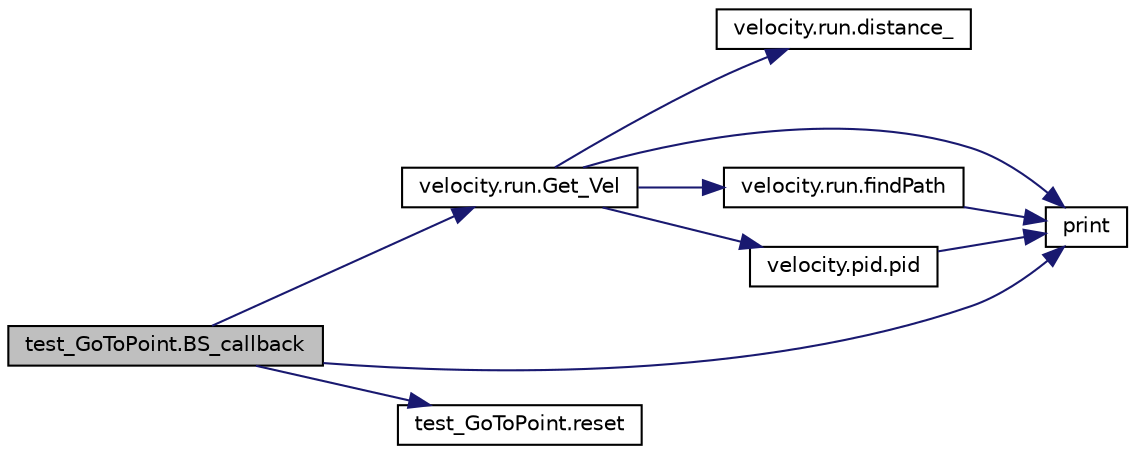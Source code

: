 digraph "test_GoToPoint.BS_callback"
{
 // INTERACTIVE_SVG=YES
  edge [fontname="Helvetica",fontsize="10",labelfontname="Helvetica",labelfontsize="10"];
  node [fontname="Helvetica",fontsize="10",shape=record];
  rankdir="LR";
  Node1 [label="test_GoToPoint.BS_callback",height=0.2,width=0.4,color="black", fillcolor="grey75", style="filled", fontcolor="black"];
  Node1 -> Node2 [color="midnightblue",fontsize="10",style="solid",fontname="Helvetica"];
  Node2 [label="velocity.run.Get_Vel",height=0.2,width=0.4,color="black", fillcolor="white", style="filled",URL="$dd/d2b/namespacevelocity_1_1run.html#aeaa46639cf305f1b903034118c0a61c3"];
  Node2 -> Node3 [color="midnightblue",fontsize="10",style="solid",fontname="Helvetica"];
  Node3 [label="velocity.run.distance_",height=0.2,width=0.4,color="black", fillcolor="white", style="filled",URL="$dd/d2b/namespacevelocity_1_1run.html#af980ccd0ffce53605a475351b3e074ae"];
  Node2 -> Node4 [color="midnightblue",fontsize="10",style="solid",fontname="Helvetica"];
  Node4 [label="print",height=0.2,width=0.4,color="black", fillcolor="white", style="filled",URL="$dc/ddd/node__class_8cpp.html#abc62c9d234b4194b3886013a7dbd1232"];
  Node2 -> Node5 [color="midnightblue",fontsize="10",style="solid",fontname="Helvetica"];
  Node5 [label="velocity.run.findPath",height=0.2,width=0.4,color="black", fillcolor="white", style="filled",URL="$dd/d2b/namespacevelocity_1_1run.html#a151075b1a4dd6aeafc7dfddba65d2673"];
  Node5 -> Node4 [color="midnightblue",fontsize="10",style="solid",fontname="Helvetica"];
  Node2 -> Node6 [color="midnightblue",fontsize="10",style="solid",fontname="Helvetica"];
  Node6 [label="velocity.pid.pid",height=0.2,width=0.4,color="black", fillcolor="white", style="filled",URL="$dd/d17/namespacevelocity_1_1pid.html#ad9f2bf2001cf069eee9f9f0360a1c253",tooltip="PID on velocity vx,vy. "];
  Node6 -> Node4 [color="midnightblue",fontsize="10",style="solid",fontname="Helvetica"];
  Node1 -> Node4 [color="midnightblue",fontsize="10",style="solid",fontname="Helvetica"];
  Node1 -> Node7 [color="midnightblue",fontsize="10",style="solid",fontname="Helvetica"];
  Node7 [label="test_GoToPoint.reset",height=0.2,width=0.4,color="black", fillcolor="white", style="filled",URL="$d3/d98/namespacetest___go_to_point.html#abacef69c0f31ebde5062d58033cb2c0b"];
}
